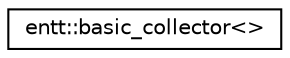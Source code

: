 digraph "Graphical Class Hierarchy"
{
 // LATEX_PDF_SIZE
  edge [fontname="Helvetica",fontsize="10",labelfontname="Helvetica",labelfontsize="10"];
  node [fontname="Helvetica",fontsize="10",shape=record];
  rankdir="LR";
  Node0 [label="entt::basic_collector\<\>",height=0.2,width=0.4,color="black", fillcolor="white", style="filled",URL="$structentt_1_1basic__collector_3_4.html",tooltip="Collector."];
}
